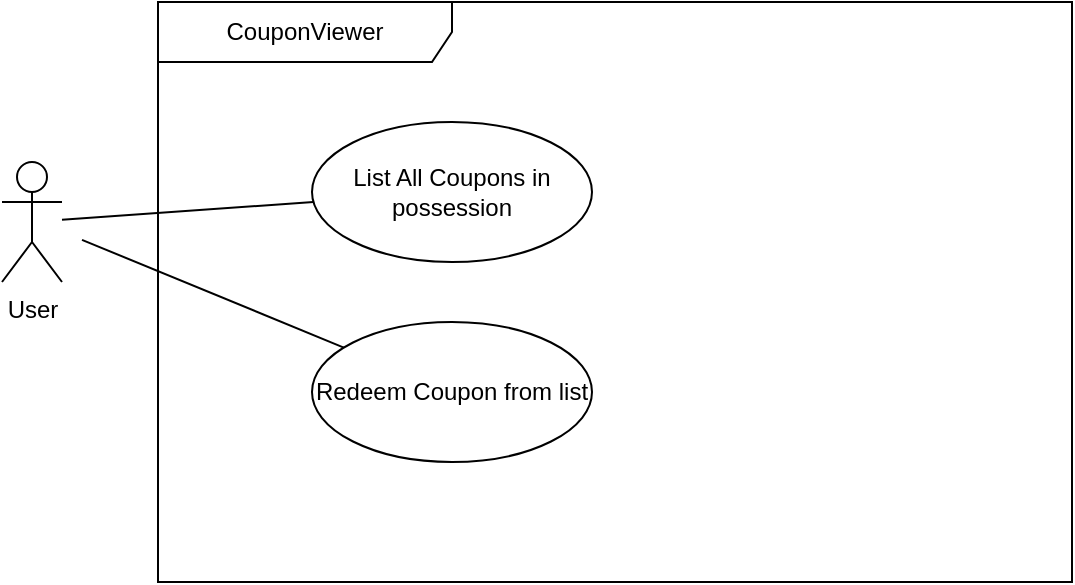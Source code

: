 <mxfile version="11.0.0" type="device"><diagram id="fWpryr8ilQnbm8ChtcnX" name="Page-1"><mxGraphModel dx="601" dy="518" grid="1" gridSize="10" guides="1" tooltips="1" connect="1" arrows="1" fold="1" page="1" pageScale="1" pageWidth="827" pageHeight="1169" math="0" shadow="0"><root><mxCell id="0"/><mxCell id="1" parent="0"/><mxCell id="Pf_zHAU6fMjo3jgZsOWI-1" value="User" style="shape=umlActor;verticalLabelPosition=bottom;labelBackgroundColor=#ffffff;verticalAlign=top;html=1;outlineConnect=0;" parent="1" vertex="1"><mxGeometry x="35" y="190" width="30" height="60" as="geometry"/></mxCell><mxCell id="Pf_zHAU6fMjo3jgZsOWI-2" value="CouponViewer" style="shape=umlFrame;whiteSpace=wrap;html=1;width=147;height=30;" parent="1" vertex="1"><mxGeometry x="113" y="110" width="457" height="290" as="geometry"/></mxCell><mxCell id="Pf_zHAU6fMjo3jgZsOWI-3" value="List All Coupons in possession" style="ellipse;whiteSpace=wrap;html=1;" parent="1" vertex="1"><mxGeometry x="190" y="170" width="140" height="70" as="geometry"/></mxCell><mxCell id="Pf_zHAU6fMjo3jgZsOWI-4" value="Redeem Coupon from list" style="ellipse;whiteSpace=wrap;html=1;" parent="1" vertex="1"><mxGeometry x="190" y="270" width="140" height="70" as="geometry"/></mxCell><mxCell id="Pf_zHAU6fMjo3jgZsOWI-6" value="" style="endArrow=none;html=1;" parent="1" source="Pf_zHAU6fMjo3jgZsOWI-1" target="Pf_zHAU6fMjo3jgZsOWI-3" edge="1"><mxGeometry width="50" height="50" relative="1" as="geometry"><mxPoint x="90" y="260" as="sourcePoint"/><mxPoint x="140" y="210" as="targetPoint"/></mxGeometry></mxCell><mxCell id="eu3U3ZBxLDtgPMDWaCzK-1" value="" style="endArrow=none;html=1;" edge="1" parent="1" target="Pf_zHAU6fMjo3jgZsOWI-4"><mxGeometry width="50" height="50" relative="1" as="geometry"><mxPoint x="75" y="228.929" as="sourcePoint"/><mxPoint x="200.704" y="219.95" as="targetPoint"/></mxGeometry></mxCell></root></mxGraphModel></diagram></mxfile>